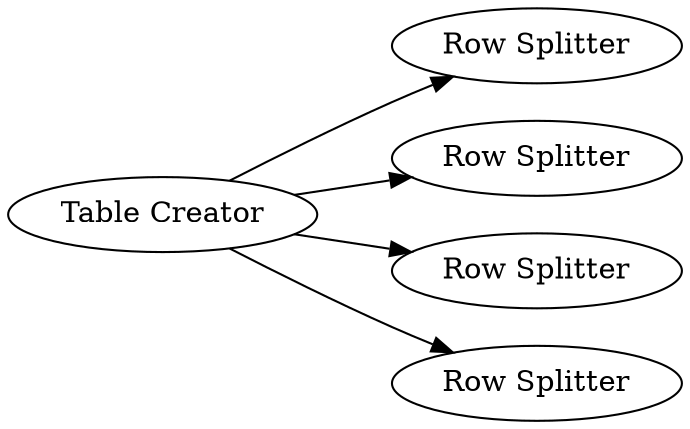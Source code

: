 digraph {
	1 -> 7
	1 -> 8
	1 -> 6
	1 -> 9
	1 [label="Table Creator"]
	7 [label="Row Splitter"]
	9 [label="Row Splitter"]
	6 [label="Row Splitter"]
	8 [label="Row Splitter"]
	rankdir=LR
}
